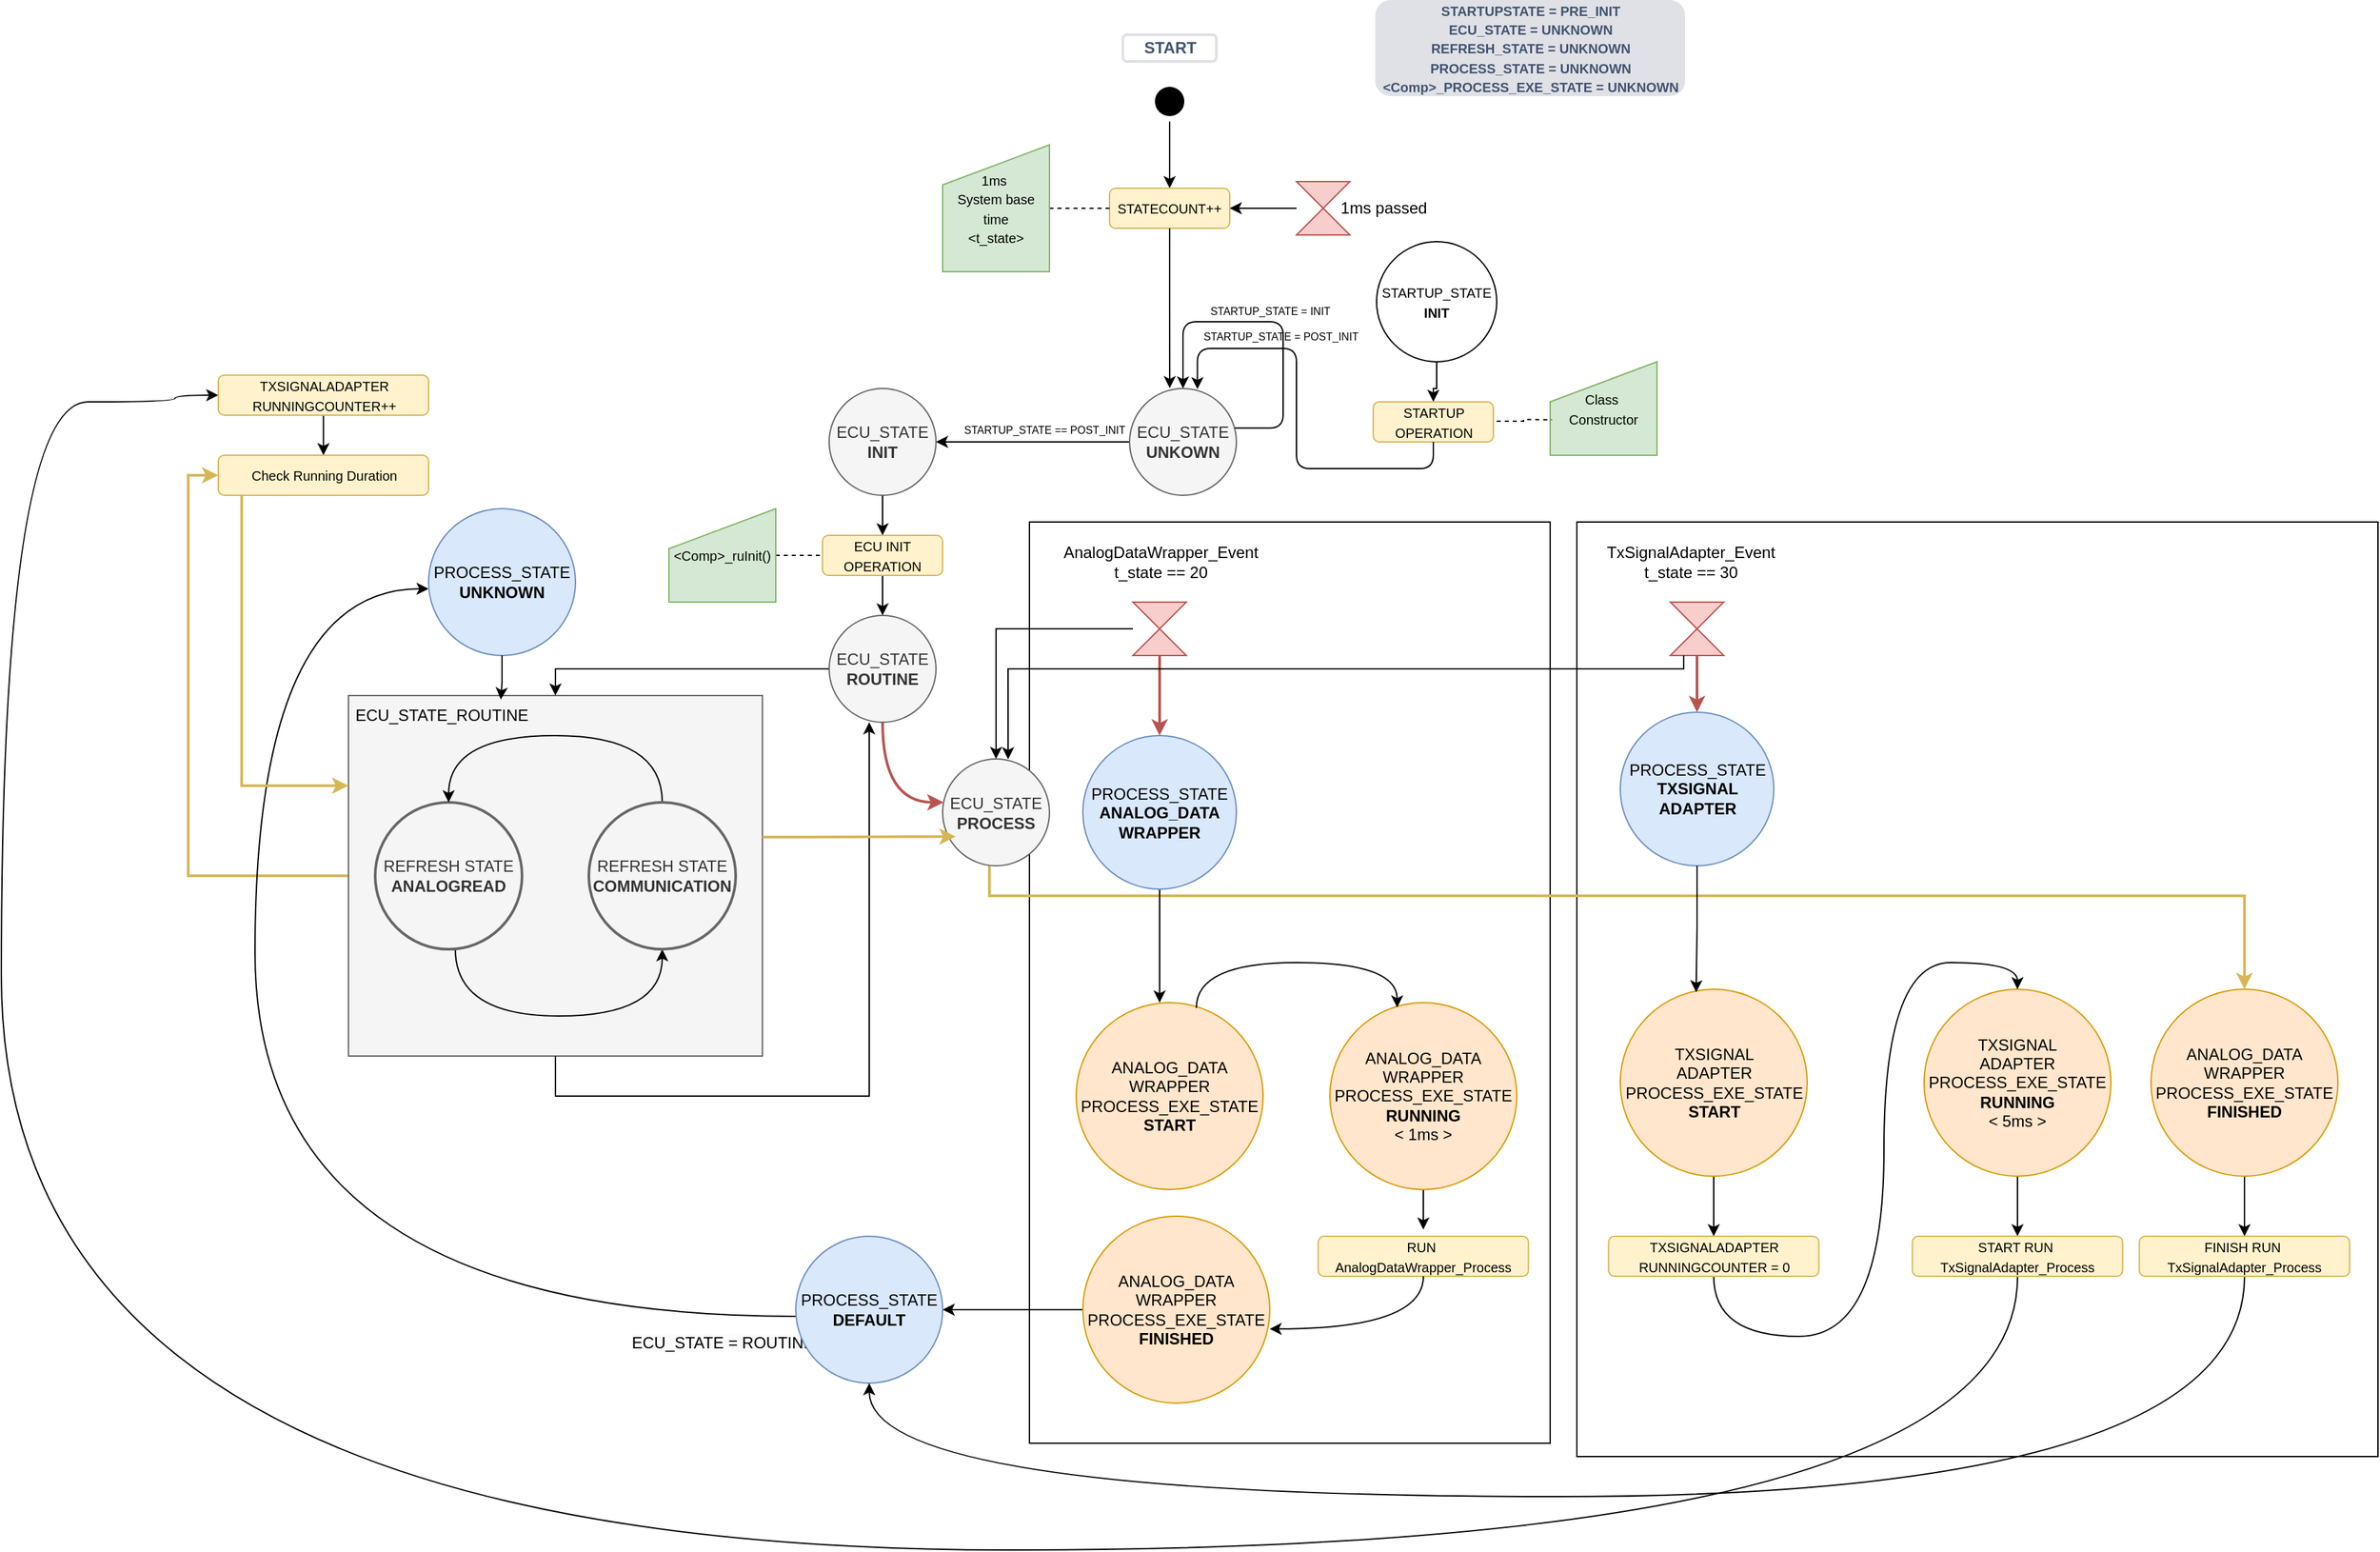 <mxfile version="26.0.1">
  <diagram name="Page-1" id="58cdce13-f638-feb5-8d6f-7d28b1aa9fa0">
    <mxGraphModel dx="2777" dy="2282" grid="1" gridSize="10" guides="1" tooltips="1" connect="1" arrows="1" fold="1" page="1" pageScale="1" pageWidth="1100" pageHeight="850" background="none" math="0" shadow="0">
      <root>
        <mxCell id="0" />
        <mxCell id="1" parent="0" />
        <mxCell id="cggwzekwp-H6lg9BNHcB-150" value="" style="rounded=0;whiteSpace=wrap;html=1;" vertex="1" parent="1">
          <mxGeometry x="550" y="200" width="600" height="700" as="geometry" />
        </mxCell>
        <mxCell id="cggwzekwp-H6lg9BNHcB-149" value="" style="rounded=0;whiteSpace=wrap;html=1;" vertex="1" parent="1">
          <mxGeometry x="140" y="200" width="390" height="690" as="geometry" />
        </mxCell>
        <mxCell id="cggwzekwp-H6lg9BNHcB-139" style="edgeStyle=orthogonalEdgeStyle;rounded=0;orthogonalLoop=1;jettySize=auto;html=1;entryX=0;entryY=0.5;entryDx=0;entryDy=0;fillColor=#fff2cc;strokeColor=#d6b656;strokeWidth=2;" edge="1" parent="1" source="cggwzekwp-H6lg9BNHcB-71" target="cggwzekwp-H6lg9BNHcB-135">
          <mxGeometry relative="1" as="geometry">
            <Array as="points">
              <mxPoint x="-490" y="465" />
              <mxPoint x="-490" y="165" />
            </Array>
          </mxGeometry>
        </mxCell>
        <mxCell id="cggwzekwp-H6lg9BNHcB-71" value="" style="rounded=0;whiteSpace=wrap;html=1;fillColor=#f5f5f5;fontColor=#333333;strokeColor=#666666;" vertex="1" parent="1">
          <mxGeometry x="-370" y="330" width="310" height="270" as="geometry" />
        </mxCell>
        <mxCell id="cggwzekwp-H6lg9BNHcB-49" style="edgeStyle=orthogonalEdgeStyle;rounded=0;orthogonalLoop=1;jettySize=auto;html=1;entryX=0.5;entryY=0;entryDx=0;entryDy=0;" edge="1" parent="1" source="cggwzekwp-H6lg9BNHcB-10" target="cggwzekwp-H6lg9BNHcB-48">
          <mxGeometry relative="1" as="geometry" />
        </mxCell>
        <mxCell id="cggwzekwp-H6lg9BNHcB-10" value="" style="ellipse;html=1;shape=startState;fillColor=#000000;strokeColor=none;" vertex="1" parent="1">
          <mxGeometry x="230" y="-130" width="30" height="30" as="geometry" />
        </mxCell>
        <mxCell id="cggwzekwp-H6lg9BNHcB-12" value="START" style="dashed=0;html=1;rounded=1;strokeColor=#DFE1E6;fontSize=12;align=center;fontStyle=1;strokeWidth=2;fontColor=#42526E" vertex="1" parent="1">
          <mxGeometry x="210" y="-165" width="70" height="20" as="geometry" />
        </mxCell>
        <mxCell id="cggwzekwp-H6lg9BNHcB-14" value="&lt;font style=&quot;font-size: 10px;&quot;&gt;STARTUPSTATE = PRE_INIT&lt;/font&gt;&lt;div&gt;&lt;font style=&quot;font-size: 10px;&quot;&gt;ECU_STATE = UNKNOWN&lt;/font&gt;&lt;/div&gt;&lt;div&gt;&lt;font style=&quot;font-size: 10px;&quot;&gt;REFRESH_STATE = UNKNOWN&lt;/font&gt;&lt;/div&gt;&lt;div&gt;&lt;font style=&quot;font-size: 10px;&quot;&gt;PROCESS_STATE = UNKNOWN&lt;/font&gt;&lt;/div&gt;&lt;div&gt;&lt;font style=&quot;font-size: 10px;&quot;&gt;&amp;lt;Comp&amp;gt;_PROCESS_EXE_STATE = UNKNOWN&lt;/font&gt;&lt;/div&gt;" style="dashed=0;html=1;rounded=1;fillColor=#DFE1E6;strokeColor=#DFE1E6;fontSize=12;align=center;fontStyle=1;strokeWidth=2;fontColor=#42526E" vertex="1" parent="1">
          <mxGeometry x="400" y="-190" width="230" height="70" as="geometry" />
        </mxCell>
        <mxCell id="cggwzekwp-H6lg9BNHcB-27" style="edgeStyle=orthogonalEdgeStyle;rounded=0;orthogonalLoop=1;jettySize=auto;html=1;" edge="1" parent="1" source="cggwzekwp-H6lg9BNHcB-16" target="cggwzekwp-H6lg9BNHcB-17">
          <mxGeometry relative="1" as="geometry">
            <Array as="points">
              <mxPoint x="200" y="140" />
              <mxPoint x="200" y="140" />
            </Array>
          </mxGeometry>
        </mxCell>
        <mxCell id="cggwzekwp-H6lg9BNHcB-63" value="&lt;span style=&quot;color: rgba(0, 0, 0, 0); font-family: monospace; font-size: 0px; text-align: start; background-color: rgb(251, 251, 251);&quot;&gt;%3CmxGraphModel%3E%3Croot%3E%3CmxCell%20id%3D%220%22%2F%3E%3CmxCell%20id%3D%221%22%20parent%3D%220%22%2F%3E%3CmxCell%20id%3D%222%22%20value%3D%22%26lt%3Bfont%20style%3D%26quot%3Bfont-size%3A%208px%3B%26quot%3B%26gt%3BSTARTUP_STATE%20%3D%20POST_INIT%26lt%3B%2Ffont%26gt%3B%22%20style%3D%22edgeLabel%3Bhtml%3D1%3Balign%3Dcenter%3BverticalAlign%3Dmiddle%3Bresizable%3D0%3Bpoints%3D%5B%5D%3B%22%20vertex%3D%221%22%20connectable%3D%220%22%20parent%3D%221%22%3E%3CmxGeometry%20x%3D%22330%22%20y%3D%2260.571%22%20as%3D%22geometry%22%2F%3E%3C%2FmxCell%3E%3C%2Froot%3E%3C%2FmxGraphModel%3E&lt;/span&gt;" style="edgeLabel;html=1;align=center;verticalAlign=middle;resizable=0;points=[];" vertex="1" connectable="0" parent="cggwzekwp-H6lg9BNHcB-27">
          <mxGeometry x="-0.16" y="-1" relative="1" as="geometry">
            <mxPoint as="offset" />
          </mxGeometry>
        </mxCell>
        <mxCell id="cggwzekwp-H6lg9BNHcB-64" value="&lt;span style=&quot;font-size: 8px;&quot;&gt;STARTUP_STATE == POST_INIT&lt;/span&gt;" style="edgeLabel;html=1;align=center;verticalAlign=middle;resizable=0;points=[];" vertex="1" connectable="0" parent="cggwzekwp-H6lg9BNHcB-27">
          <mxGeometry x="-0.342" relative="1" as="geometry">
            <mxPoint x="-17" y="-10" as="offset" />
          </mxGeometry>
        </mxCell>
        <mxCell id="cggwzekwp-H6lg9BNHcB-16" value="ECU_STATE&lt;div&gt;&lt;b&gt;UNKOWN&lt;/b&gt;&lt;/div&gt;" style="ellipse;whiteSpace=wrap;html=1;aspect=fixed;fillColor=#f5f5f5;fontColor=#333333;strokeColor=#666666;" vertex="1" parent="1">
          <mxGeometry x="215" y="100" width="80" height="80" as="geometry" />
        </mxCell>
        <mxCell id="cggwzekwp-H6lg9BNHcB-36" style="edgeStyle=orthogonalEdgeStyle;rounded=0;orthogonalLoop=1;jettySize=auto;html=1;entryX=0.5;entryY=0;entryDx=0;entryDy=0;" edge="1" parent="1" source="cggwzekwp-H6lg9BNHcB-17" target="cggwzekwp-H6lg9BNHcB-35">
          <mxGeometry relative="1" as="geometry" />
        </mxCell>
        <mxCell id="cggwzekwp-H6lg9BNHcB-17" value="ECU_STATE&lt;div&gt;&lt;b&gt;INIT&lt;/b&gt;&lt;/div&gt;" style="ellipse;whiteSpace=wrap;html=1;aspect=fixed;fillColor=#f5f5f5;fontColor=#333333;strokeColor=#666666;" vertex="1" parent="1">
          <mxGeometry x="-10" y="100" width="80" height="80" as="geometry" />
        </mxCell>
        <mxCell id="cggwzekwp-H6lg9BNHcB-33" style="edgeStyle=orthogonalEdgeStyle;rounded=0;orthogonalLoop=1;jettySize=auto;html=1;entryX=0.5;entryY=0;entryDx=0;entryDy=0;" edge="1" parent="1" source="cggwzekwp-H6lg9BNHcB-28" target="cggwzekwp-H6lg9BNHcB-29">
          <mxGeometry relative="1" as="geometry" />
        </mxCell>
        <mxCell id="cggwzekwp-H6lg9BNHcB-28" value="&lt;font style=&quot;font-size: 10px;&quot;&gt;STARTUP_STATE&lt;/font&gt;&lt;div&gt;&lt;font style=&quot;font-size: 10px;&quot;&gt;&lt;b&gt;INIT&lt;/b&gt;&lt;/font&gt;&lt;/div&gt;" style="ellipse;whiteSpace=wrap;html=1;aspect=fixed;" vertex="1" parent="1">
          <mxGeometry x="400" y="-10" width="90" height="90" as="geometry" />
        </mxCell>
        <mxCell id="cggwzekwp-H6lg9BNHcB-29" value="&lt;font style=&quot;font-size: 10px;&quot;&gt;STARTUP OPERATION&lt;/font&gt;" style="rounded=1;whiteSpace=wrap;html=1;fillColor=#fff2cc;strokeColor=#d6b656;" vertex="1" parent="1">
          <mxGeometry x="397.5" y="110" width="90" height="30" as="geometry" />
        </mxCell>
        <mxCell id="cggwzekwp-H6lg9BNHcB-41" style="edgeStyle=orthogonalEdgeStyle;rounded=0;orthogonalLoop=1;jettySize=auto;html=1;entryX=0.5;entryY=0;entryDx=0;entryDy=0;" edge="1" parent="1" source="cggwzekwp-H6lg9BNHcB-35" target="cggwzekwp-H6lg9BNHcB-40">
          <mxGeometry relative="1" as="geometry" />
        </mxCell>
        <mxCell id="cggwzekwp-H6lg9BNHcB-35" value="&lt;font style=&quot;font-size: 10px;&quot;&gt;ECU INIT&lt;/font&gt;&lt;div&gt;&lt;font style=&quot;font-size: 10px;&quot;&gt;OPERATION&lt;/font&gt;&lt;/div&gt;" style="rounded=1;whiteSpace=wrap;html=1;fillColor=#fff2cc;strokeColor=#d6b656;" vertex="1" parent="1">
          <mxGeometry x="-15" y="210" width="90" height="30" as="geometry" />
        </mxCell>
        <mxCell id="cggwzekwp-H6lg9BNHcB-37" style="edgeStyle=orthogonalEdgeStyle;rounded=1;orthogonalLoop=1;jettySize=auto;html=1;entryX=0.635;entryY=0.007;entryDx=0;entryDy=0;entryPerimeter=0;curved=0;" edge="1" parent="1" source="cggwzekwp-H6lg9BNHcB-29" target="cggwzekwp-H6lg9BNHcB-16">
          <mxGeometry relative="1" as="geometry">
            <Array as="points">
              <mxPoint x="442" y="160" />
              <mxPoint x="340" y="160" />
              <mxPoint x="340" y="70" />
              <mxPoint x="266" y="70" />
            </Array>
          </mxGeometry>
        </mxCell>
        <mxCell id="cggwzekwp-H6lg9BNHcB-38" value="&lt;font style=&quot;font-size: 8px;&quot;&gt;STARTUP_STATE = POST_INIT&lt;/font&gt;" style="edgeLabel;html=1;align=center;verticalAlign=middle;resizable=0;points=[];" vertex="1" connectable="0" parent="cggwzekwp-H6lg9BNHcB-37">
          <mxGeometry x="-0.54" y="-2" relative="1" as="geometry">
            <mxPoint x="-62" y="-98" as="offset" />
          </mxGeometry>
        </mxCell>
        <mxCell id="cggwzekwp-H6lg9BNHcB-20" style="edgeStyle=orthogonalEdgeStyle;rounded=1;orthogonalLoop=1;jettySize=auto;html=1;curved=0;exitX=0.985;exitY=0.37;exitDx=0;exitDy=0;exitPerimeter=0;entryX=0.5;entryY=0;entryDx=0;entryDy=0;" edge="1" parent="1" source="cggwzekwp-H6lg9BNHcB-16" target="cggwzekwp-H6lg9BNHcB-16">
          <mxGeometry relative="1" as="geometry">
            <Array as="points">
              <mxPoint x="330" y="130" />
              <mxPoint x="330" y="50" />
              <mxPoint x="255" y="50" />
            </Array>
          </mxGeometry>
        </mxCell>
        <mxCell id="cggwzekwp-H6lg9BNHcB-21" value="&lt;font style=&quot;font-size: 8px;&quot;&gt;STARTUP_STATE = INIT&lt;/font&gt;" style="edgeLabel;html=1;align=center;verticalAlign=middle;resizable=0;points=[];" vertex="1" connectable="0" parent="cggwzekwp-H6lg9BNHcB-20">
          <mxGeometry x="-0.251" y="2" relative="1" as="geometry">
            <mxPoint x="-8" y="-35" as="offset" />
          </mxGeometry>
        </mxCell>
        <mxCell id="cggwzekwp-H6lg9BNHcB-59" style="edgeStyle=orthogonalEdgeStyle;rounded=0;orthogonalLoop=1;jettySize=auto;html=1;curved=1;fillColor=#f8cecc;strokeColor=#b85450;strokeWidth=2;" edge="1" parent="1" source="cggwzekwp-H6lg9BNHcB-40" target="cggwzekwp-H6lg9BNHcB-57">
          <mxGeometry relative="1" as="geometry">
            <Array as="points">
              <mxPoint x="30" y="410" />
            </Array>
          </mxGeometry>
        </mxCell>
        <mxCell id="cggwzekwp-H6lg9BNHcB-72" style="edgeStyle=orthogonalEdgeStyle;rounded=0;orthogonalLoop=1;jettySize=auto;html=1;entryX=0.5;entryY=0;entryDx=0;entryDy=0;" edge="1" parent="1" source="cggwzekwp-H6lg9BNHcB-40" target="cggwzekwp-H6lg9BNHcB-71">
          <mxGeometry relative="1" as="geometry" />
        </mxCell>
        <mxCell id="cggwzekwp-H6lg9BNHcB-40" value="ECU_STATE&lt;div&gt;&lt;b&gt;ROUTINE&lt;/b&gt;&lt;/div&gt;" style="ellipse;whiteSpace=wrap;html=1;aspect=fixed;fillColor=#f5f5f5;fontColor=#333333;strokeColor=#666666;" vertex="1" parent="1">
          <mxGeometry x="-10" y="270" width="80" height="80" as="geometry" />
        </mxCell>
        <mxCell id="cggwzekwp-H6lg9BNHcB-44" value="&lt;font style=&quot;font-size: 10px;&quot;&gt;Class&amp;nbsp;&lt;/font&gt;&lt;div&gt;&lt;font style=&quot;font-size: 10px;&quot;&gt;Constructor&lt;/font&gt;&lt;/div&gt;" style="shape=manualInput;whiteSpace=wrap;html=1;fillColor=#d5e8d4;strokeColor=#82b366;" vertex="1" parent="1">
          <mxGeometry x="530" y="80" width="80" height="70" as="geometry" />
        </mxCell>
        <mxCell id="cggwzekwp-H6lg9BNHcB-45" style="edgeStyle=orthogonalEdgeStyle;rounded=0;orthogonalLoop=1;jettySize=auto;html=1;entryX=0.016;entryY=0.619;entryDx=0;entryDy=0;entryPerimeter=0;dashed=1;endArrow=none;endFill=0;" edge="1" parent="1" target="cggwzekwp-H6lg9BNHcB-44">
          <mxGeometry relative="1" as="geometry">
            <mxPoint x="490" y="124.474" as="sourcePoint" />
            <mxPoint x="520.24" y="124.5" as="targetPoint" />
            <Array as="points">
              <mxPoint x="510" y="125" />
              <mxPoint x="510" y="123" />
            </Array>
          </mxGeometry>
        </mxCell>
        <mxCell id="cggwzekwp-H6lg9BNHcB-47" style="edgeStyle=orthogonalEdgeStyle;rounded=0;orthogonalLoop=1;jettySize=auto;html=1;entryX=0;entryY=0.5;entryDx=0;entryDy=0;dashed=1;endArrow=none;endFill=0;" edge="1" parent="1" source="cggwzekwp-H6lg9BNHcB-46" target="cggwzekwp-H6lg9BNHcB-35">
          <mxGeometry relative="1" as="geometry">
            <Array as="points">
              <mxPoint x="-30" y="225" />
              <mxPoint x="-30" y="225" />
            </Array>
          </mxGeometry>
        </mxCell>
        <mxCell id="cggwzekwp-H6lg9BNHcB-46" value="&lt;span style=&quot;font-size: 10px;&quot;&gt;&amp;lt;Comp&amp;gt;_ruInit()&lt;/span&gt;" style="shape=manualInput;whiteSpace=wrap;html=1;fillColor=#d5e8d4;strokeColor=#82b366;" vertex="1" parent="1">
          <mxGeometry x="-130" y="190" width="80" height="70" as="geometry" />
        </mxCell>
        <mxCell id="cggwzekwp-H6lg9BNHcB-48" value="&lt;span style=&quot;font-size: 10px;&quot;&gt;STATECOUNT++&lt;/span&gt;" style="rounded=1;whiteSpace=wrap;html=1;fillColor=#fff2cc;strokeColor=#d6b656;" vertex="1" parent="1">
          <mxGeometry x="200" y="-50" width="90" height="30" as="geometry" />
        </mxCell>
        <mxCell id="cggwzekwp-H6lg9BNHcB-50" style="edgeStyle=orthogonalEdgeStyle;rounded=0;orthogonalLoop=1;jettySize=auto;html=1;entryX=0.376;entryY=-0.003;entryDx=0;entryDy=0;entryPerimeter=0;" edge="1" parent="1" source="cggwzekwp-H6lg9BNHcB-48" target="cggwzekwp-H6lg9BNHcB-16">
          <mxGeometry relative="1" as="geometry" />
        </mxCell>
        <mxCell id="cggwzekwp-H6lg9BNHcB-52" style="edgeStyle=orthogonalEdgeStyle;rounded=0;orthogonalLoop=1;jettySize=auto;html=1;entryX=0;entryY=0.5;entryDx=0;entryDy=0;endArrow=none;endFill=0;dashed=1;" edge="1" parent="1" source="cggwzekwp-H6lg9BNHcB-51" target="cggwzekwp-H6lg9BNHcB-48">
          <mxGeometry relative="1" as="geometry" />
        </mxCell>
        <mxCell id="cggwzekwp-H6lg9BNHcB-51" value="&lt;span style=&quot;font-size: 10px;&quot;&gt;1ms&amp;nbsp;&lt;/span&gt;&lt;div&gt;&lt;span style=&quot;font-size: 10px;&quot;&gt;System base&lt;/span&gt;&lt;/div&gt;&lt;div&gt;&lt;span style=&quot;font-size: 10px;&quot;&gt;time&lt;br&gt;&amp;lt;t_state&amp;gt;&lt;/span&gt;&lt;/div&gt;" style="shape=manualInput;whiteSpace=wrap;html=1;fillColor=#d5e8d4;strokeColor=#82b366;" vertex="1" parent="1">
          <mxGeometry x="75" y="-82.5" width="80" height="95" as="geometry" />
        </mxCell>
        <mxCell id="cggwzekwp-H6lg9BNHcB-108" style="edgeStyle=orthogonalEdgeStyle;rounded=0;orthogonalLoop=1;jettySize=auto;html=1;entryX=0.5;entryY=0;entryDx=0;entryDy=0;strokeWidth=2;fillColor=#f8cecc;strokeColor=#b85450;" edge="1" parent="1" source="cggwzekwp-H6lg9BNHcB-53" target="cggwzekwp-H6lg9BNHcB-107">
          <mxGeometry relative="1" as="geometry">
            <Array as="points">
              <mxPoint x="640" y="320" />
              <mxPoint x="640" y="320" />
            </Array>
          </mxGeometry>
        </mxCell>
        <mxCell id="cggwzekwp-H6lg9BNHcB-53" value="" style="shape=collate;html=1;fillColor=#f8cecc;strokeColor=#b85450;" vertex="1" parent="1">
          <mxGeometry x="620" y="260" width="40" height="40" as="geometry" />
        </mxCell>
        <mxCell id="cggwzekwp-H6lg9BNHcB-54" value="TxSignalAdapter_Event&lt;div&gt;t_state == 30&lt;/div&gt;" style="text;html=1;align=center;verticalAlign=middle;resizable=0;points=[];autosize=1;strokeColor=none;fillColor=none;" vertex="1" parent="1">
          <mxGeometry x="560" y="210" width="150" height="40" as="geometry" />
        </mxCell>
        <mxCell id="cggwzekwp-H6lg9BNHcB-90" style="edgeStyle=orthogonalEdgeStyle;rounded=0;orthogonalLoop=1;jettySize=auto;html=1;entryX=0.5;entryY=0;entryDx=0;entryDy=0;fillColor=#f8cecc;strokeColor=#b85450;strokeWidth=2;" edge="1" parent="1" source="cggwzekwp-H6lg9BNHcB-55" target="cggwzekwp-H6lg9BNHcB-60">
          <mxGeometry relative="1" as="geometry">
            <Array as="points">
              <mxPoint x="238" y="330" />
              <mxPoint x="238" y="330" />
            </Array>
          </mxGeometry>
        </mxCell>
        <mxCell id="cggwzekwp-H6lg9BNHcB-101" style="edgeStyle=orthogonalEdgeStyle;rounded=0;orthogonalLoop=1;jettySize=auto;html=1;entryX=0.5;entryY=0;entryDx=0;entryDy=0;" edge="1" parent="1" source="cggwzekwp-H6lg9BNHcB-55" target="cggwzekwp-H6lg9BNHcB-57">
          <mxGeometry relative="1" as="geometry" />
        </mxCell>
        <mxCell id="cggwzekwp-H6lg9BNHcB-55" value="" style="shape=collate;html=1;fillColor=#f8cecc;strokeColor=#b85450;" vertex="1" parent="1">
          <mxGeometry x="217.5" y="260" width="40" height="40" as="geometry" />
        </mxCell>
        <mxCell id="cggwzekwp-H6lg9BNHcB-56" value="&lt;div&gt;AnalogDataWrapper_Event&lt;/div&gt;t_state == 20" style="text;html=1;align=center;verticalAlign=middle;resizable=0;points=[];autosize=1;strokeColor=none;fillColor=none;" vertex="1" parent="1">
          <mxGeometry x="152.5" y="210" width="170" height="40" as="geometry" />
        </mxCell>
        <mxCell id="cggwzekwp-H6lg9BNHcB-141" style="edgeStyle=orthogonalEdgeStyle;rounded=0;orthogonalLoop=1;jettySize=auto;html=1;fillColor=#fff2cc;strokeColor=#d6b656;strokeWidth=2;" edge="1" parent="1" source="cggwzekwp-H6lg9BNHcB-57" target="cggwzekwp-H6lg9BNHcB-116">
          <mxGeometry relative="1" as="geometry">
            <Array as="points">
              <mxPoint x="110" y="480" />
              <mxPoint x="1050" y="480" />
            </Array>
          </mxGeometry>
        </mxCell>
        <mxCell id="cggwzekwp-H6lg9BNHcB-57" value="ECU_STATE&lt;div&gt;&lt;b&gt;PROCESS&lt;/b&gt;&lt;/div&gt;" style="ellipse;whiteSpace=wrap;html=1;aspect=fixed;fillColor=#f5f5f5;fontColor=#333333;strokeColor=#666666;" vertex="1" parent="1">
          <mxGeometry x="75" y="377.5" width="80" height="80" as="geometry" />
        </mxCell>
        <mxCell id="cggwzekwp-H6lg9BNHcB-65" style="edgeStyle=orthogonalEdgeStyle;rounded=0;orthogonalLoop=1;jettySize=auto;html=1;entryX=0.5;entryY=0;entryDx=0;entryDy=0;" edge="1" parent="1" source="cggwzekwp-H6lg9BNHcB-60">
          <mxGeometry relative="1" as="geometry">
            <mxPoint x="237.5" y="560" as="targetPoint" />
          </mxGeometry>
        </mxCell>
        <mxCell id="cggwzekwp-H6lg9BNHcB-60" value="PROCESS_STATE&lt;div&gt;&lt;b&gt;ANALOG_DATA&lt;/b&gt;&lt;/div&gt;&lt;div&gt;&lt;b&gt;WRAPPER&lt;/b&gt;&lt;/div&gt;" style="ellipse;whiteSpace=wrap;html=1;aspect=fixed;fillColor=#dae8fc;strokeColor=#6c8ebf;" vertex="1" parent="1">
          <mxGeometry x="180" y="360" width="115" height="115" as="geometry" />
        </mxCell>
        <mxCell id="cggwzekwp-H6lg9BNHcB-62" value="ANALOG_DATA&lt;div&gt;WRAPPER&lt;/div&gt;&lt;div&gt;PROCESS_EXE_STATE&lt;div&gt;&lt;b&gt;START&lt;/b&gt;&lt;/div&gt;&lt;/div&gt;" style="ellipse;whiteSpace=wrap;html=1;aspect=fixed;fillColor=#ffe6cc;strokeColor=#d79b00;" vertex="1" parent="1">
          <mxGeometry x="175" y="560" width="140" height="140" as="geometry" />
        </mxCell>
        <mxCell id="cggwzekwp-H6lg9BNHcB-68" style="edgeStyle=orthogonalEdgeStyle;rounded=0;orthogonalLoop=1;jettySize=auto;html=1;entryX=0.5;entryY=1;entryDx=0;entryDy=0;curved=1;" edge="1" parent="1" source="cggwzekwp-H6lg9BNHcB-66" target="cggwzekwp-H6lg9BNHcB-67">
          <mxGeometry relative="1" as="geometry">
            <Array as="points">
              <mxPoint x="-290" y="570" />
              <mxPoint x="-135" y="570" />
            </Array>
          </mxGeometry>
        </mxCell>
        <mxCell id="cggwzekwp-H6lg9BNHcB-66" value="REFRESH STATE&lt;div&gt;&lt;b&gt;ANALOGREAD&lt;/b&gt;&lt;/div&gt;" style="ellipse;whiteSpace=wrap;html=1;aspect=fixed;fillColor=#f5f5f5;fontColor=#333333;strokeColor=#666666;strokeWidth=2;" vertex="1" parent="1">
          <mxGeometry x="-350" y="410" width="110" height="110" as="geometry" />
        </mxCell>
        <mxCell id="cggwzekwp-H6lg9BNHcB-69" style="edgeStyle=orthogonalEdgeStyle;rounded=0;orthogonalLoop=1;jettySize=auto;html=1;curved=1;" edge="1" parent="1" source="cggwzekwp-H6lg9BNHcB-67" target="cggwzekwp-H6lg9BNHcB-66">
          <mxGeometry relative="1" as="geometry">
            <Array as="points">
              <mxPoint x="-135" y="360" />
              <mxPoint x="-295" y="360" />
            </Array>
          </mxGeometry>
        </mxCell>
        <mxCell id="cggwzekwp-H6lg9BNHcB-67" value="REFRESH STATE&lt;div&gt;&lt;b&gt;COMMUNICATION&lt;/b&gt;&lt;/div&gt;" style="ellipse;whiteSpace=wrap;html=1;aspect=fixed;fillColor=#f5f5f5;fontColor=#333333;strokeColor=#666666;strokeWidth=2;" vertex="1" parent="1">
          <mxGeometry x="-190" y="410" width="110" height="110" as="geometry" />
        </mxCell>
        <mxCell id="cggwzekwp-H6lg9BNHcB-73" style="edgeStyle=orthogonalEdgeStyle;rounded=0;orthogonalLoop=1;jettySize=auto;html=1;entryX=0.375;entryY=1;entryDx=0;entryDy=0;entryPerimeter=0;" edge="1" parent="1" source="cggwzekwp-H6lg9BNHcB-71" target="cggwzekwp-H6lg9BNHcB-40">
          <mxGeometry relative="1" as="geometry">
            <Array as="points">
              <mxPoint x="-215" y="630" />
              <mxPoint x="20" y="630" />
            </Array>
          </mxGeometry>
        </mxCell>
        <mxCell id="cggwzekwp-H6lg9BNHcB-77" style="edgeStyle=orthogonalEdgeStyle;rounded=0;orthogonalLoop=1;jettySize=auto;html=1;entryX=1;entryY=0.5;entryDx=0;entryDy=0;" edge="1" parent="1" source="cggwzekwp-H6lg9BNHcB-74" target="cggwzekwp-H6lg9BNHcB-48">
          <mxGeometry relative="1" as="geometry" />
        </mxCell>
        <mxCell id="cggwzekwp-H6lg9BNHcB-74" value="" style="shape=collate;html=1;fillColor=#f8cecc;strokeColor=#b85450;" vertex="1" parent="1">
          <mxGeometry x="340" y="-55" width="40" height="40" as="geometry" />
        </mxCell>
        <mxCell id="cggwzekwp-H6lg9BNHcB-76" value="&lt;div&gt;1ms passed&lt;/div&gt;" style="text;html=1;align=center;verticalAlign=middle;resizable=0;points=[];autosize=1;strokeColor=none;fillColor=none;" vertex="1" parent="1">
          <mxGeometry x="360" y="-50" width="90" height="30" as="geometry" />
        </mxCell>
        <mxCell id="cggwzekwp-H6lg9BNHcB-125" style="edgeStyle=orthogonalEdgeStyle;rounded=0;orthogonalLoop=1;jettySize=auto;html=1;" edge="1" parent="1" source="cggwzekwp-H6lg9BNHcB-78">
          <mxGeometry relative="1" as="geometry">
            <mxPoint x="435" y="730" as="targetPoint" />
          </mxGeometry>
        </mxCell>
        <mxCell id="cggwzekwp-H6lg9BNHcB-78" value="ANALOG_DATA&lt;div&gt;WRAPPER&lt;/div&gt;&lt;div&gt;PROCESS_EXE_STATE&lt;div&gt;&lt;b&gt;RUNNING&lt;/b&gt;&lt;/div&gt;&lt;/div&gt;&lt;div&gt;&amp;lt; 1ms &amp;gt;&lt;/div&gt;" style="ellipse;whiteSpace=wrap;html=1;aspect=fixed;fillColor=#ffe6cc;strokeColor=#d79b00;" vertex="1" parent="1">
          <mxGeometry x="365" y="560" width="140" height="140" as="geometry" />
        </mxCell>
        <mxCell id="cggwzekwp-H6lg9BNHcB-81" style="edgeStyle=orthogonalEdgeStyle;rounded=0;orthogonalLoop=1;jettySize=auto;html=1;entryX=0.36;entryY=0.026;entryDx=0;entryDy=0;entryPerimeter=0;curved=1;" edge="1" parent="1" target="cggwzekwp-H6lg9BNHcB-78">
          <mxGeometry relative="1" as="geometry">
            <mxPoint x="265" y="564" as="sourcePoint" />
            <Array as="points">
              <mxPoint x="265" y="530" />
              <mxPoint x="415" y="530" />
            </Array>
          </mxGeometry>
        </mxCell>
        <mxCell id="cggwzekwp-H6lg9BNHcB-93" style="edgeStyle=orthogonalEdgeStyle;rounded=0;orthogonalLoop=1;jettySize=auto;html=1;entryX=1;entryY=0.5;entryDx=0;entryDy=0;" edge="1" parent="1" source="cggwzekwp-H6lg9BNHcB-83" target="cggwzekwp-H6lg9BNHcB-92">
          <mxGeometry relative="1" as="geometry">
            <mxPoint y="790" as="targetPoint" />
          </mxGeometry>
        </mxCell>
        <mxCell id="cggwzekwp-H6lg9BNHcB-83" value="ANALOG_DATA&lt;div&gt;WRAPPER&lt;/div&gt;&lt;div&gt;PROCESS_EXE_STATE&lt;div&gt;&lt;b&gt;FINISHED&lt;/b&gt;&lt;/div&gt;&lt;/div&gt;" style="ellipse;whiteSpace=wrap;html=1;aspect=fixed;fillColor=#ffe6cc;strokeColor=#d79b00;" vertex="1" parent="1">
          <mxGeometry x="180" y="720" width="140" height="140" as="geometry" />
        </mxCell>
        <mxCell id="cggwzekwp-H6lg9BNHcB-87" value="ECU_STATE_ROUTINE" style="text;html=1;align=center;verticalAlign=middle;whiteSpace=wrap;rounded=0;" vertex="1" parent="1">
          <mxGeometry x="-330" y="330" width="60" height="30" as="geometry" />
        </mxCell>
        <mxCell id="cggwzekwp-H6lg9BNHcB-88" style="edgeStyle=orthogonalEdgeStyle;rounded=0;orthogonalLoop=1;jettySize=auto;html=1;exitX=0.5;exitY=1;exitDx=0;exitDy=0;" edge="1" parent="1" source="cggwzekwp-H6lg9BNHcB-55" target="cggwzekwp-H6lg9BNHcB-55">
          <mxGeometry relative="1" as="geometry" />
        </mxCell>
        <mxCell id="cggwzekwp-H6lg9BNHcB-96" style="edgeStyle=orthogonalEdgeStyle;rounded=0;orthogonalLoop=1;jettySize=auto;html=1;curved=1;" edge="1" parent="1">
          <mxGeometry relative="1" as="geometry">
            <mxPoint x="-35.0" y="794.95" as="sourcePoint" />
            <mxPoint x="-310.0" y="250.003" as="targetPoint" />
            <Array as="points">
              <mxPoint x="-440" y="794.95" />
              <mxPoint x="-440" y="249.95" />
            </Array>
          </mxGeometry>
        </mxCell>
        <mxCell id="cggwzekwp-H6lg9BNHcB-102" value="&lt;span style=&quot;color: rgba(0, 0, 0, 0); font-family: monospace; font-size: 0px; text-align: start; background-color: rgb(251, 251, 251);&quot;&gt;%3CmxGraphModel%3E%3Croot%3E%3CmxCell%20id%3D%220%22%2F%3E%3CmxCell%20id%3D%221%22%20parent%3D%220%22%2F%3E%3CmxCell%20id%3D%222%22%20value%3D%22ECU_STATE_ROUTINE%22%20style%3D%22text%3Bhtml%3D1%3Balign%3Dcenter%3BverticalAlign%3Dmiddle%3BwhiteSpace%3Dwrap%3Brounded%3D0%3B%22%20vertex%3D%221%22%20parent%3D%221%22%3E%3CmxGeometry%20x%3D%22-330%22%20y%3D%22330%22%20width%3D%2260%22%20height%3D%2230%22%20as%3D%22geometry%22%2F%3E%3C%2FmxCell%3E%3C%2Froot%3E%3C%2FmxGraphModel%3E&lt;/span&gt;" style="edgeLabel;html=1;align=center;verticalAlign=middle;resizable=0;points=[];" vertex="1" connectable="0" parent="cggwzekwp-H6lg9BNHcB-96">
          <mxGeometry x="-0.728" y="-13" relative="1" as="geometry">
            <mxPoint as="offset" />
          </mxGeometry>
        </mxCell>
        <mxCell id="cggwzekwp-H6lg9BNHcB-103" value="&lt;span style=&quot;font-size: 12px; text-wrap-mode: wrap; background-color: rgb(251, 251, 251);&quot;&gt;ECU_STATE = ROUTINE&lt;/span&gt;" style="edgeLabel;html=1;align=center;verticalAlign=middle;resizable=0;points=[];" vertex="1" connectable="0" parent="cggwzekwp-H6lg9BNHcB-96">
          <mxGeometry x="-0.841" y="-1" relative="1" as="geometry">
            <mxPoint x="31" y="21" as="offset" />
          </mxGeometry>
        </mxCell>
        <mxCell id="cggwzekwp-H6lg9BNHcB-92" value="PROCESS_STATE&lt;div&gt;&lt;b&gt;DEFAULT&lt;/b&gt;&lt;/div&gt;" style="ellipse;whiteSpace=wrap;html=1;aspect=fixed;fillColor=#dae8fc;strokeColor=#6c8ebf;" vertex="1" parent="1">
          <mxGeometry x="-35" y="735" width="110" height="110" as="geometry" />
        </mxCell>
        <mxCell id="cggwzekwp-H6lg9BNHcB-95" value="PROCESS_STATE&lt;div&gt;&lt;b&gt;UNKNOWN&lt;/b&gt;&lt;/div&gt;" style="ellipse;whiteSpace=wrap;html=1;aspect=fixed;fillColor=#dae8fc;strokeColor=#6c8ebf;" vertex="1" parent="1">
          <mxGeometry x="-310" y="190" width="110" height="110" as="geometry" />
        </mxCell>
        <mxCell id="cggwzekwp-H6lg9BNHcB-98" style="edgeStyle=orthogonalEdgeStyle;rounded=0;orthogonalLoop=1;jettySize=auto;html=1;entryX=0.368;entryY=0.011;entryDx=0;entryDy=0;entryPerimeter=0;" edge="1" parent="1" source="cggwzekwp-H6lg9BNHcB-95" target="cggwzekwp-H6lg9BNHcB-71">
          <mxGeometry relative="1" as="geometry" />
        </mxCell>
        <mxCell id="cggwzekwp-H6lg9BNHcB-107" value="PROCESS_STATE&lt;div&gt;&lt;b&gt;TXSIGNAL&lt;/b&gt;&lt;/div&gt;&lt;div&gt;&lt;b&gt;ADAPTER&lt;/b&gt;&lt;/div&gt;" style="ellipse;whiteSpace=wrap;html=1;aspect=fixed;fillColor=#dae8fc;strokeColor=#6c8ebf;" vertex="1" parent="1">
          <mxGeometry x="582.5" y="342.5" width="115" height="115" as="geometry" />
        </mxCell>
        <mxCell id="cggwzekwp-H6lg9BNHcB-121" style="edgeStyle=orthogonalEdgeStyle;rounded=0;orthogonalLoop=1;jettySize=auto;html=1;entryX=0.5;entryY=0;entryDx=0;entryDy=0;" edge="1" parent="1" source="cggwzekwp-H6lg9BNHcB-112" target="cggwzekwp-H6lg9BNHcB-120">
          <mxGeometry relative="1" as="geometry" />
        </mxCell>
        <mxCell id="cggwzekwp-H6lg9BNHcB-112" value="TXSIGNAL&lt;div&gt;ADAPTER&lt;br&gt;&lt;div&gt;PROCESS_EXE_STATE&lt;div&gt;&lt;b&gt;START&lt;/b&gt;&lt;/div&gt;&lt;/div&gt;&lt;/div&gt;" style="ellipse;whiteSpace=wrap;html=1;aspect=fixed;fillColor=#ffe6cc;strokeColor=#d79b00;" vertex="1" parent="1">
          <mxGeometry x="582.5" y="550" width="140" height="140" as="geometry" />
        </mxCell>
        <mxCell id="cggwzekwp-H6lg9BNHcB-131" style="edgeStyle=orthogonalEdgeStyle;rounded=0;orthogonalLoop=1;jettySize=auto;html=1;entryX=0.5;entryY=0;entryDx=0;entryDy=0;" edge="1" parent="1" source="cggwzekwp-H6lg9BNHcB-114" target="cggwzekwp-H6lg9BNHcB-130">
          <mxGeometry relative="1" as="geometry" />
        </mxCell>
        <mxCell id="cggwzekwp-H6lg9BNHcB-114" value="TXSIGNAL&lt;div&gt;ADAPTER&lt;/div&gt;&lt;div&gt;PROCESS_EXE_STATE&lt;div&gt;&lt;b&gt;RUNNING&lt;/b&gt;&lt;/div&gt;&lt;/div&gt;&lt;div&gt;&amp;lt; 5ms &amp;gt;&lt;/div&gt;" style="ellipse;whiteSpace=wrap;html=1;aspect=fixed;fillColor=#ffe6cc;strokeColor=#d79b00;" vertex="1" parent="1">
          <mxGeometry x="810" y="550" width="140" height="140" as="geometry" />
        </mxCell>
        <mxCell id="cggwzekwp-H6lg9BNHcB-144" style="edgeStyle=orthogonalEdgeStyle;rounded=0;orthogonalLoop=1;jettySize=auto;html=1;entryX=0.5;entryY=0;entryDx=0;entryDy=0;" edge="1" parent="1" source="cggwzekwp-H6lg9BNHcB-116" target="cggwzekwp-H6lg9BNHcB-142">
          <mxGeometry relative="1" as="geometry" />
        </mxCell>
        <mxCell id="cggwzekwp-H6lg9BNHcB-116" value="ANALOG_DATA&lt;div&gt;WRAPPER&lt;/div&gt;&lt;div&gt;PROCESS_EXE_STATE&lt;div&gt;&lt;b&gt;FINISHED&lt;/b&gt;&lt;/div&gt;&lt;/div&gt;" style="ellipse;whiteSpace=wrap;html=1;aspect=fixed;fillColor=#ffe6cc;strokeColor=#d79b00;" vertex="1" parent="1">
          <mxGeometry x="980" y="550" width="140" height="140" as="geometry" />
        </mxCell>
        <mxCell id="cggwzekwp-H6lg9BNHcB-117" style="edgeStyle=orthogonalEdgeStyle;rounded=0;orthogonalLoop=1;jettySize=auto;html=1;entryX=0.406;entryY=0.016;entryDx=0;entryDy=0;entryPerimeter=0;" edge="1" parent="1" source="cggwzekwp-H6lg9BNHcB-107" target="cggwzekwp-H6lg9BNHcB-112">
          <mxGeometry relative="1" as="geometry" />
        </mxCell>
        <mxCell id="cggwzekwp-H6lg9BNHcB-122" style="edgeStyle=orthogonalEdgeStyle;rounded=0;orthogonalLoop=1;jettySize=auto;html=1;curved=1;exitX=0.5;exitY=1;exitDx=0;exitDy=0;" edge="1" parent="1" source="cggwzekwp-H6lg9BNHcB-120" target="cggwzekwp-H6lg9BNHcB-114">
          <mxGeometry relative="1" as="geometry">
            <Array as="points">
              <mxPoint x="653" y="810" />
              <mxPoint x="780" y="810" />
              <mxPoint x="780" y="530" />
              <mxPoint x="880" y="530" />
            </Array>
          </mxGeometry>
        </mxCell>
        <mxCell id="cggwzekwp-H6lg9BNHcB-120" value="&lt;span style=&quot;font-size: 10px;&quot;&gt;TXSIGNALADAPTER&lt;/span&gt;&lt;div&gt;&lt;span style=&quot;font-size: 10px;&quot;&gt;RUNNINGCOUNTER = 0&lt;/span&gt;&lt;/div&gt;" style="rounded=1;whiteSpace=wrap;html=1;fillColor=#fff2cc;strokeColor=#d6b656;" vertex="1" parent="1">
          <mxGeometry x="573.75" y="735" width="157.5" height="30" as="geometry" />
        </mxCell>
        <mxCell id="cggwzekwp-H6lg9BNHcB-124" value="&lt;span style=&quot;font-size: 10px;&quot;&gt;RUN&amp;nbsp;&lt;/span&gt;&lt;div&gt;&lt;span style=&quot;font-size: 10px;&quot;&gt;AnalogDataWrapper_Process&lt;/span&gt;&lt;/div&gt;" style="rounded=1;whiteSpace=wrap;html=1;fillColor=#fff2cc;strokeColor=#d6b656;" vertex="1" parent="1">
          <mxGeometry x="356.25" y="735" width="157.5" height="30" as="geometry" />
        </mxCell>
        <mxCell id="cggwzekwp-H6lg9BNHcB-126" style="edgeStyle=orthogonalEdgeStyle;rounded=0;orthogonalLoop=1;jettySize=auto;html=1;entryX=0.999;entryY=0.603;entryDx=0;entryDy=0;entryPerimeter=0;curved=1;" edge="1" parent="1" source="cggwzekwp-H6lg9BNHcB-124" target="cggwzekwp-H6lg9BNHcB-83">
          <mxGeometry relative="1" as="geometry">
            <Array as="points">
              <mxPoint x="435" y="804" />
            </Array>
          </mxGeometry>
        </mxCell>
        <mxCell id="cggwzekwp-H6lg9BNHcB-132" style="edgeStyle=orthogonalEdgeStyle;rounded=0;orthogonalLoop=1;jettySize=auto;html=1;curved=1;entryX=0;entryY=0.5;entryDx=0;entryDy=0;" edge="1" parent="1" source="cggwzekwp-H6lg9BNHcB-130" target="cggwzekwp-H6lg9BNHcB-134">
          <mxGeometry relative="1" as="geometry">
            <mxPoint x="-510" y="180" as="targetPoint" />
            <Array as="points">
              <mxPoint x="880" y="970" />
              <mxPoint x="-630" y="970" />
              <mxPoint x="-630" y="110" />
              <mxPoint x="-500" y="110" />
              <mxPoint x="-500" y="105" />
            </Array>
          </mxGeometry>
        </mxCell>
        <mxCell id="cggwzekwp-H6lg9BNHcB-130" value="&lt;span style=&quot;font-size: 10px;&quot;&gt;START RUN&amp;nbsp;&lt;/span&gt;&lt;div&gt;&lt;span style=&quot;font-size: 10px;&quot;&gt;TxSignalAdapter_Process&lt;/span&gt;&lt;/div&gt;" style="rounded=1;whiteSpace=wrap;html=1;fillColor=#fff2cc;strokeColor=#d6b656;" vertex="1" parent="1">
          <mxGeometry x="801.25" y="735" width="157.5" height="30" as="geometry" />
        </mxCell>
        <mxCell id="cggwzekwp-H6lg9BNHcB-136" style="edgeStyle=orthogonalEdgeStyle;rounded=0;orthogonalLoop=1;jettySize=auto;html=1;entryX=0.5;entryY=0;entryDx=0;entryDy=0;" edge="1" parent="1" source="cggwzekwp-H6lg9BNHcB-134" target="cggwzekwp-H6lg9BNHcB-135">
          <mxGeometry relative="1" as="geometry" />
        </mxCell>
        <mxCell id="cggwzekwp-H6lg9BNHcB-134" value="&lt;span style=&quot;font-size: 10px;&quot;&gt;TXSIGNALADAPTER&lt;/span&gt;&lt;div&gt;&lt;span style=&quot;font-size: 10px;&quot;&gt;RUNNINGCOUNTER++&lt;/span&gt;&lt;/div&gt;" style="rounded=1;whiteSpace=wrap;html=1;fillColor=#fff2cc;strokeColor=#d6b656;" vertex="1" parent="1">
          <mxGeometry x="-467.5" y="90" width="157.5" height="30" as="geometry" />
        </mxCell>
        <mxCell id="cggwzekwp-H6lg9BNHcB-138" style="edgeStyle=orthogonalEdgeStyle;rounded=0;orthogonalLoop=1;jettySize=auto;html=1;entryX=0;entryY=0.25;entryDx=0;entryDy=0;fillColor=#fff2cc;strokeColor=#d6b656;strokeWidth=2;" edge="1" parent="1" source="cggwzekwp-H6lg9BNHcB-135" target="cggwzekwp-H6lg9BNHcB-71">
          <mxGeometry relative="1" as="geometry">
            <Array as="points">
              <mxPoint x="-450" y="398" />
            </Array>
          </mxGeometry>
        </mxCell>
        <mxCell id="cggwzekwp-H6lg9BNHcB-135" value="&lt;span style=&quot;font-size: 10px;&quot;&gt;Check Running Duration&lt;/span&gt;" style="rounded=1;whiteSpace=wrap;html=1;fillColor=#fff2cc;strokeColor=#d6b656;" vertex="1" parent="1">
          <mxGeometry x="-467.5" y="150" width="157.5" height="30" as="geometry" />
        </mxCell>
        <mxCell id="cggwzekwp-H6lg9BNHcB-140" style="edgeStyle=orthogonalEdgeStyle;rounded=0;orthogonalLoop=1;jettySize=auto;html=1;entryX=0.122;entryY=0.726;entryDx=0;entryDy=0;entryPerimeter=0;fillColor=#fff2cc;strokeColor=#d6b656;strokeWidth=2;" edge="1" parent="1" source="cggwzekwp-H6lg9BNHcB-71" target="cggwzekwp-H6lg9BNHcB-57">
          <mxGeometry relative="1" as="geometry">
            <Array as="points">
              <mxPoint x="-30" y="436" />
              <mxPoint x="-30" y="436" />
            </Array>
          </mxGeometry>
        </mxCell>
        <mxCell id="cggwzekwp-H6lg9BNHcB-145" style="edgeStyle=orthogonalEdgeStyle;rounded=0;orthogonalLoop=1;jettySize=auto;html=1;entryX=0.5;entryY=1;entryDx=0;entryDy=0;curved=1;" edge="1" parent="1" source="cggwzekwp-H6lg9BNHcB-142" target="cggwzekwp-H6lg9BNHcB-92">
          <mxGeometry relative="1" as="geometry">
            <Array as="points">
              <mxPoint x="1050" y="930" />
              <mxPoint x="20" y="930" />
            </Array>
          </mxGeometry>
        </mxCell>
        <mxCell id="cggwzekwp-H6lg9BNHcB-142" value="&lt;span style=&quot;font-size: 10px;&quot;&gt;FINISH RUN&amp;nbsp;&lt;/span&gt;&lt;div&gt;&lt;span style=&quot;font-size: 10px;&quot;&gt;TxSignalAdapter_Process&lt;/span&gt;&lt;/div&gt;" style="rounded=1;whiteSpace=wrap;html=1;fillColor=#fff2cc;strokeColor=#d6b656;" vertex="1" parent="1">
          <mxGeometry x="971.25" y="735" width="157.5" height="30" as="geometry" />
        </mxCell>
        <mxCell id="cggwzekwp-H6lg9BNHcB-148" style="edgeStyle=orthogonalEdgeStyle;rounded=0;orthogonalLoop=1;jettySize=auto;html=1;entryX=0.613;entryY=0.003;entryDx=0;entryDy=0;entryPerimeter=0;" edge="1" parent="1" source="cggwzekwp-H6lg9BNHcB-53" target="cggwzekwp-H6lg9BNHcB-57">
          <mxGeometry relative="1" as="geometry">
            <Array as="points">
              <mxPoint x="630" y="310" />
              <mxPoint x="124" y="310" />
            </Array>
          </mxGeometry>
        </mxCell>
      </root>
    </mxGraphModel>
  </diagram>
</mxfile>
